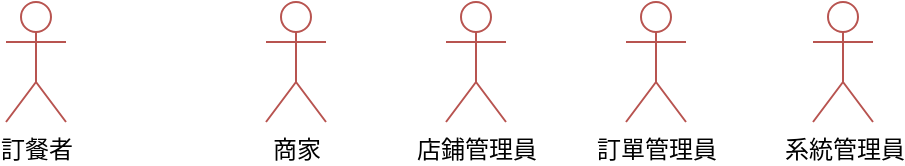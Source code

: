 <mxfile version="22.1.15" type="github">
  <diagram name="第 1 页" id="QMoBIEhTlOHUZoNhQho8">
    <mxGraphModel dx="1282" dy="535" grid="1" gridSize="10" guides="1" tooltips="1" connect="1" arrows="1" fold="1" page="1" pageScale="1" pageWidth="827" pageHeight="1169" math="0" shadow="0">
      <root>
        <mxCell id="0" />
        <mxCell id="1" parent="0" />
        <mxCell id="cC4sbT0NsKGDklfkXVwA-1" value="訂餐者" style="shape=umlActor;verticalLabelPosition=bottom;verticalAlign=top;html=1;outlineConnect=0;fillColor=none;strokeColor=#b85450;" parent="1" vertex="1">
          <mxGeometry x="10" y="100" width="30" height="60" as="geometry" />
        </mxCell>
        <mxCell id="cC4sbT0NsKGDklfkXVwA-2" value="商家" style="shape=umlActor;verticalLabelPosition=bottom;verticalAlign=top;html=1;outlineConnect=0;fillColor=none;strokeColor=#b85450;" parent="1" vertex="1">
          <mxGeometry x="140" y="100" width="30" height="60" as="geometry" />
        </mxCell>
        <mxCell id="cC4sbT0NsKGDklfkXVwA-3" value="店鋪管理員" style="shape=umlActor;verticalLabelPosition=bottom;verticalAlign=top;html=1;outlineConnect=0;fillColor=none;strokeColor=#b85450;" parent="1" vertex="1">
          <mxGeometry x="230" y="100" width="30" height="60" as="geometry" />
        </mxCell>
        <mxCell id="cC4sbT0NsKGDklfkXVwA-4" value="訂單管理員" style="shape=umlActor;verticalLabelPosition=bottom;verticalAlign=top;html=1;outlineConnect=0;fillColor=none;strokeColor=#b85450;" parent="1" vertex="1">
          <mxGeometry x="320" y="100" width="30" height="60" as="geometry" />
        </mxCell>
        <mxCell id="cC4sbT0NsKGDklfkXVwA-5" value="系統管理員" style="shape=umlActor;verticalLabelPosition=bottom;verticalAlign=top;html=1;outlineConnect=0;fillColor=none;strokeColor=#b85450;" parent="1" vertex="1">
          <mxGeometry x="413.5" y="100" width="30" height="60" as="geometry" />
        </mxCell>
      </root>
    </mxGraphModel>
  </diagram>
</mxfile>

